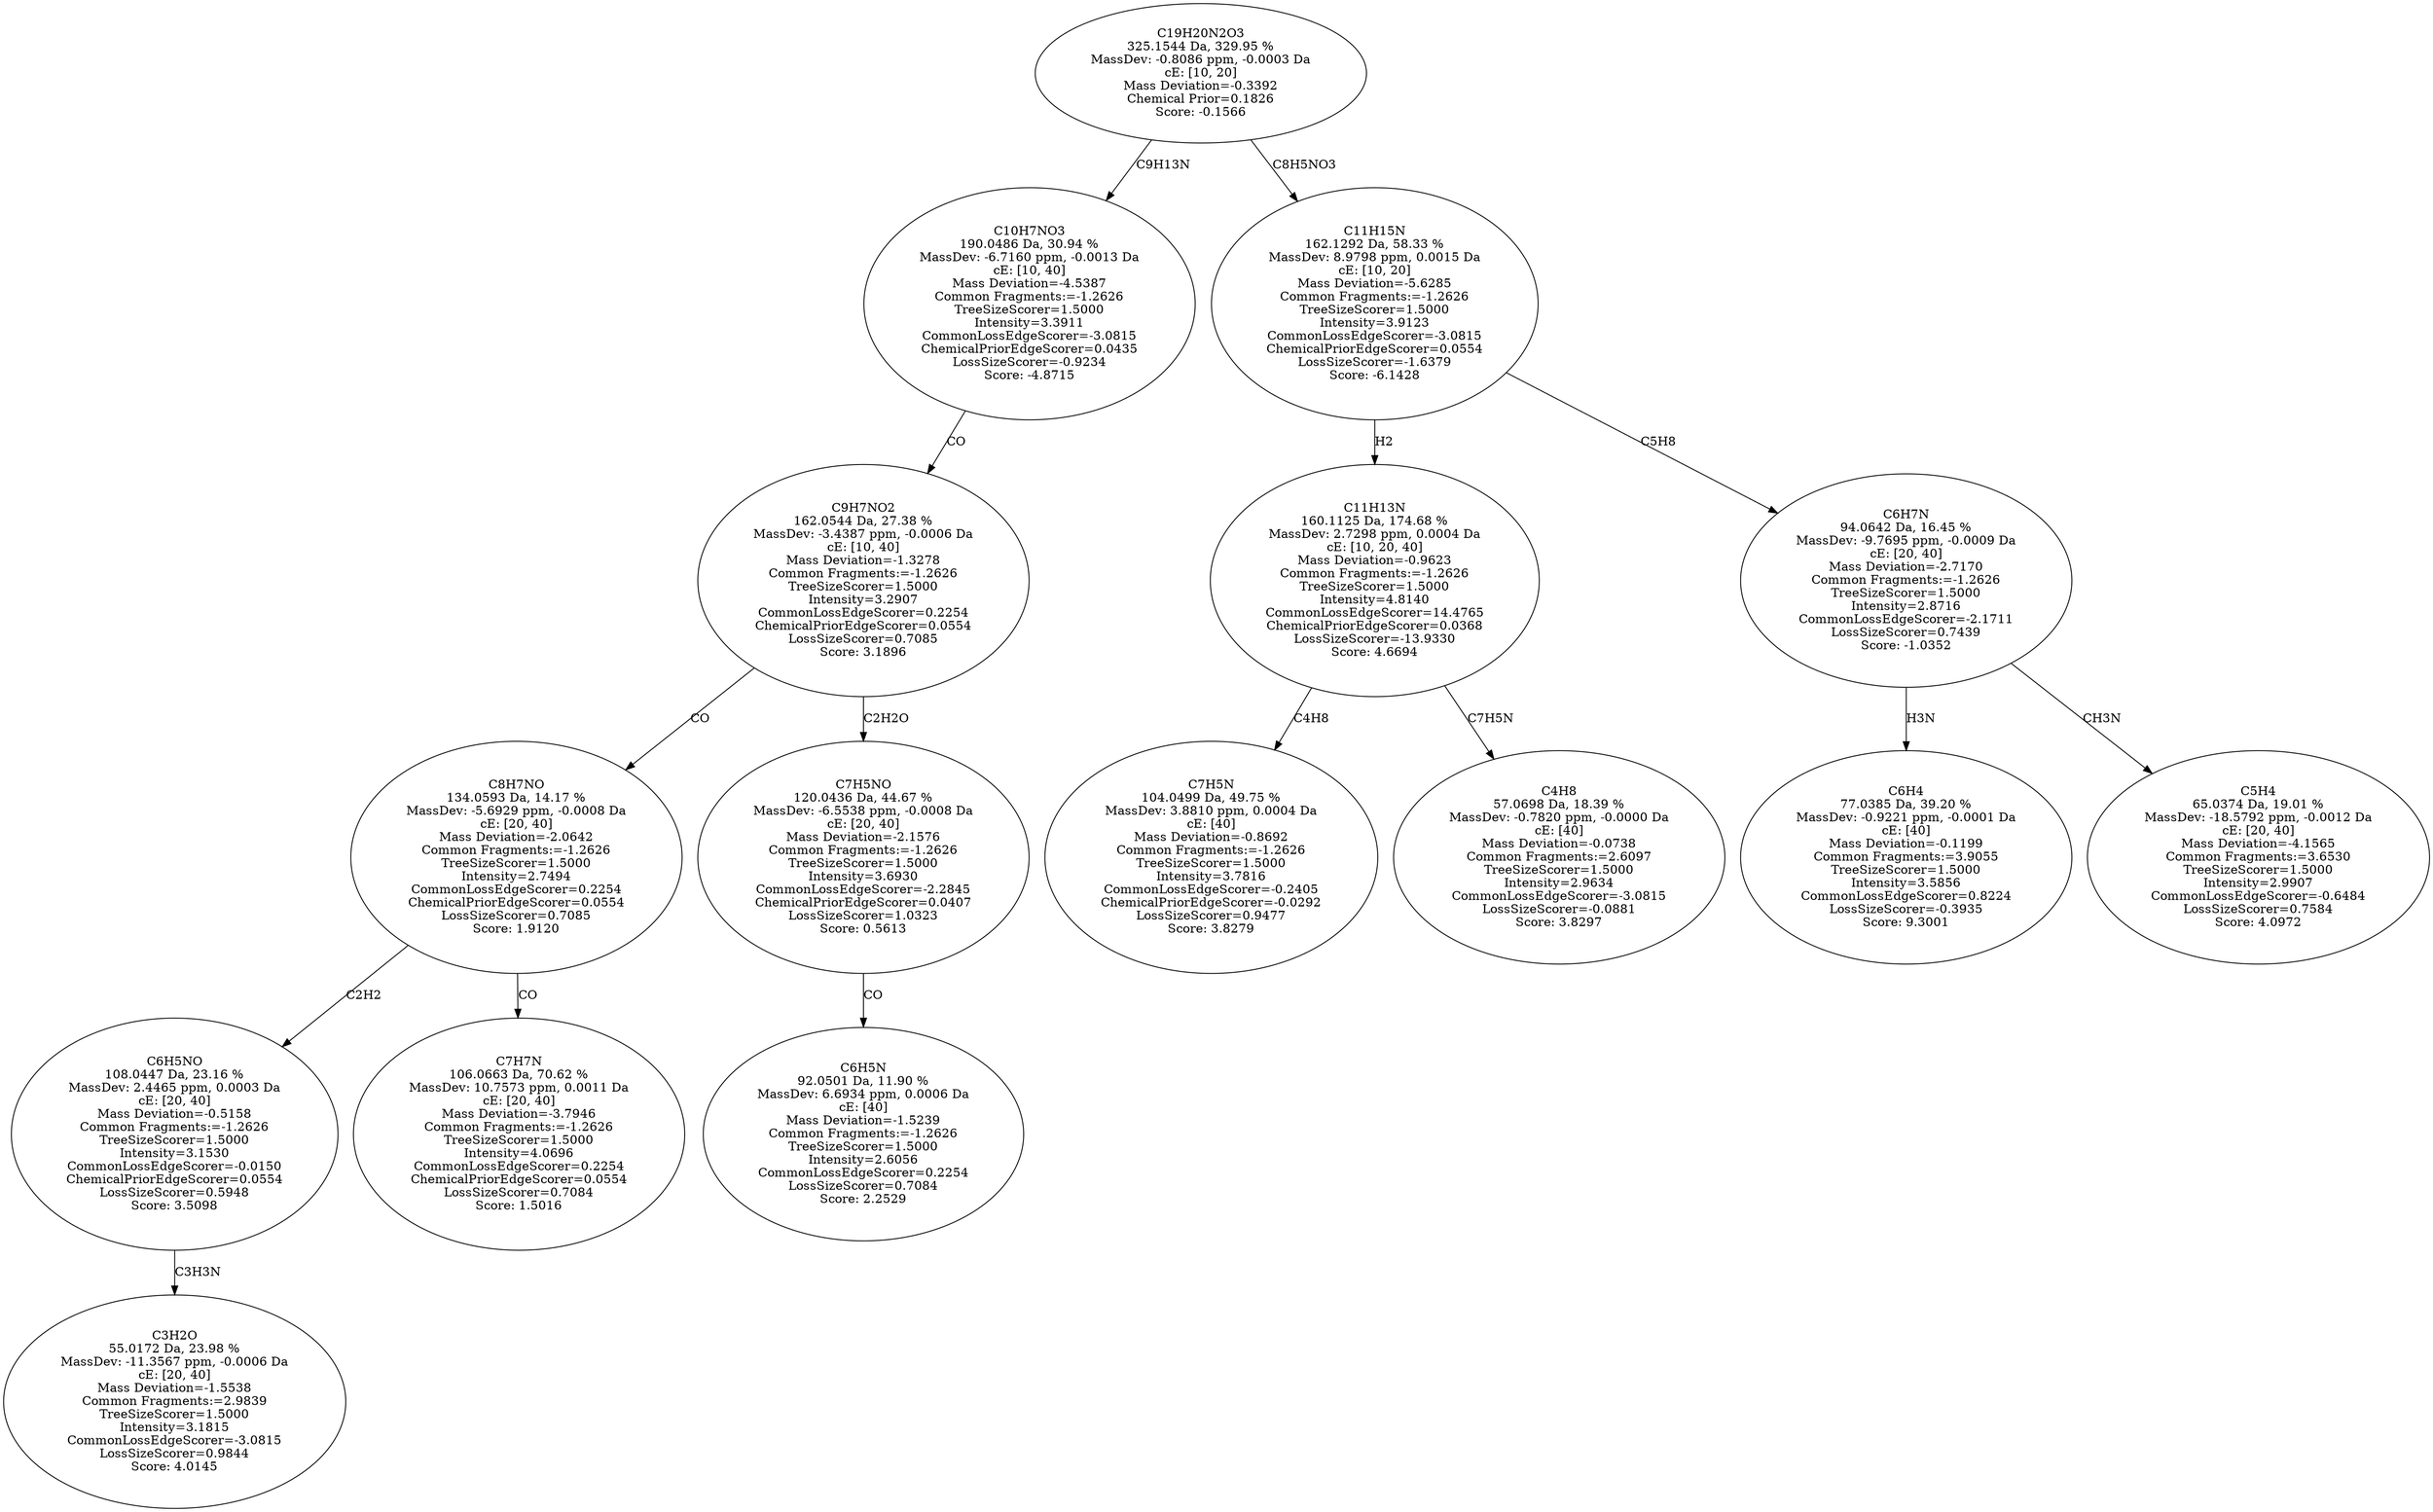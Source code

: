 strict digraph {
v1 [label="C3H2O\n55.0172 Da, 23.98 %\nMassDev: -11.3567 ppm, -0.0006 Da\ncE: [20, 40]\nMass Deviation=-1.5538\nCommon Fragments:=2.9839\nTreeSizeScorer=1.5000\nIntensity=3.1815\nCommonLossEdgeScorer=-3.0815\nLossSizeScorer=0.9844\nScore: 4.0145"];
v2 [label="C6H5NO\n108.0447 Da, 23.16 %\nMassDev: 2.4465 ppm, 0.0003 Da\ncE: [20, 40]\nMass Deviation=-0.5158\nCommon Fragments:=-1.2626\nTreeSizeScorer=1.5000\nIntensity=3.1530\nCommonLossEdgeScorer=-0.0150\nChemicalPriorEdgeScorer=0.0554\nLossSizeScorer=0.5948\nScore: 3.5098"];
v3 [label="C7H7N\n106.0663 Da, 70.62 %\nMassDev: 10.7573 ppm, 0.0011 Da\ncE: [20, 40]\nMass Deviation=-3.7946\nCommon Fragments:=-1.2626\nTreeSizeScorer=1.5000\nIntensity=4.0696\nCommonLossEdgeScorer=0.2254\nChemicalPriorEdgeScorer=0.0554\nLossSizeScorer=0.7084\nScore: 1.5016"];
v4 [label="C8H7NO\n134.0593 Da, 14.17 %\nMassDev: -5.6929 ppm, -0.0008 Da\ncE: [20, 40]\nMass Deviation=-2.0642\nCommon Fragments:=-1.2626\nTreeSizeScorer=1.5000\nIntensity=2.7494\nCommonLossEdgeScorer=0.2254\nChemicalPriorEdgeScorer=0.0554\nLossSizeScorer=0.7085\nScore: 1.9120"];
v5 [label="C6H5N\n92.0501 Da, 11.90 %\nMassDev: 6.6934 ppm, 0.0006 Da\ncE: [40]\nMass Deviation=-1.5239\nCommon Fragments:=-1.2626\nTreeSizeScorer=1.5000\nIntensity=2.6056\nCommonLossEdgeScorer=0.2254\nLossSizeScorer=0.7084\nScore: 2.2529"];
v6 [label="C7H5NO\n120.0436 Da, 44.67 %\nMassDev: -6.5538 ppm, -0.0008 Da\ncE: [20, 40]\nMass Deviation=-2.1576\nCommon Fragments:=-1.2626\nTreeSizeScorer=1.5000\nIntensity=3.6930\nCommonLossEdgeScorer=-2.2845\nChemicalPriorEdgeScorer=0.0407\nLossSizeScorer=1.0323\nScore: 0.5613"];
v7 [label="C9H7NO2\n162.0544 Da, 27.38 %\nMassDev: -3.4387 ppm, -0.0006 Da\ncE: [10, 40]\nMass Deviation=-1.3278\nCommon Fragments:=-1.2626\nTreeSizeScorer=1.5000\nIntensity=3.2907\nCommonLossEdgeScorer=0.2254\nChemicalPriorEdgeScorer=0.0554\nLossSizeScorer=0.7085\nScore: 3.1896"];
v8 [label="C10H7NO3\n190.0486 Da, 30.94 %\nMassDev: -6.7160 ppm, -0.0013 Da\ncE: [10, 40]\nMass Deviation=-4.5387\nCommon Fragments:=-1.2626\nTreeSizeScorer=1.5000\nIntensity=3.3911\nCommonLossEdgeScorer=-3.0815\nChemicalPriorEdgeScorer=0.0435\nLossSizeScorer=-0.9234\nScore: -4.8715"];
v9 [label="C7H5N\n104.0499 Da, 49.75 %\nMassDev: 3.8810 ppm, 0.0004 Da\ncE: [40]\nMass Deviation=-0.8692\nCommon Fragments:=-1.2626\nTreeSizeScorer=1.5000\nIntensity=3.7816\nCommonLossEdgeScorer=-0.2405\nChemicalPriorEdgeScorer=-0.0292\nLossSizeScorer=0.9477\nScore: 3.8279"];
v10 [label="C4H8\n57.0698 Da, 18.39 %\nMassDev: -0.7820 ppm, -0.0000 Da\ncE: [40]\nMass Deviation=-0.0738\nCommon Fragments:=2.6097\nTreeSizeScorer=1.5000\nIntensity=2.9634\nCommonLossEdgeScorer=-3.0815\nLossSizeScorer=-0.0881\nScore: 3.8297"];
v11 [label="C11H13N\n160.1125 Da, 174.68 %\nMassDev: 2.7298 ppm, 0.0004 Da\ncE: [10, 20, 40]\nMass Deviation=-0.9623\nCommon Fragments:=-1.2626\nTreeSizeScorer=1.5000\nIntensity=4.8140\nCommonLossEdgeScorer=14.4765\nChemicalPriorEdgeScorer=0.0368\nLossSizeScorer=-13.9330\nScore: 4.6694"];
v12 [label="C6H4\n77.0385 Da, 39.20 %\nMassDev: -0.9221 ppm, -0.0001 Da\ncE: [40]\nMass Deviation=-0.1199\nCommon Fragments:=3.9055\nTreeSizeScorer=1.5000\nIntensity=3.5856\nCommonLossEdgeScorer=0.8224\nLossSizeScorer=-0.3935\nScore: 9.3001"];
v13 [label="C5H4\n65.0374 Da, 19.01 %\nMassDev: -18.5792 ppm, -0.0012 Da\ncE: [20, 40]\nMass Deviation=-4.1565\nCommon Fragments:=3.6530\nTreeSizeScorer=1.5000\nIntensity=2.9907\nCommonLossEdgeScorer=-0.6484\nLossSizeScorer=0.7584\nScore: 4.0972"];
v14 [label="C6H7N\n94.0642 Da, 16.45 %\nMassDev: -9.7695 ppm, -0.0009 Da\ncE: [20, 40]\nMass Deviation=-2.7170\nCommon Fragments:=-1.2626\nTreeSizeScorer=1.5000\nIntensity=2.8716\nCommonLossEdgeScorer=-2.1711\nLossSizeScorer=0.7439\nScore: -1.0352"];
v15 [label="C11H15N\n162.1292 Da, 58.33 %\nMassDev: 8.9798 ppm, 0.0015 Da\ncE: [10, 20]\nMass Deviation=-5.6285\nCommon Fragments:=-1.2626\nTreeSizeScorer=1.5000\nIntensity=3.9123\nCommonLossEdgeScorer=-3.0815\nChemicalPriorEdgeScorer=0.0554\nLossSizeScorer=-1.6379\nScore: -6.1428"];
v16 [label="C19H20N2O3\n325.1544 Da, 329.95 %\nMassDev: -0.8086 ppm, -0.0003 Da\ncE: [10, 20]\nMass Deviation=-0.3392\nChemical Prior=0.1826\nScore: -0.1566"];
v2 -> v1 [label="C3H3N"];
v4 -> v2 [label="C2H2"];
v4 -> v3 [label="CO"];
v7 -> v4 [label="CO"];
v6 -> v5 [label="CO"];
v7 -> v6 [label="C2H2O"];
v8 -> v7 [label="CO"];
v16 -> v8 [label="C9H13N"];
v11 -> v9 [label="C4H8"];
v11 -> v10 [label="C7H5N"];
v15 -> v11 [label="H2"];
v14 -> v12 [label="H3N"];
v14 -> v13 [label="CH3N"];
v15 -> v14 [label="C5H8"];
v16 -> v15 [label="C8H5NO3"];
}